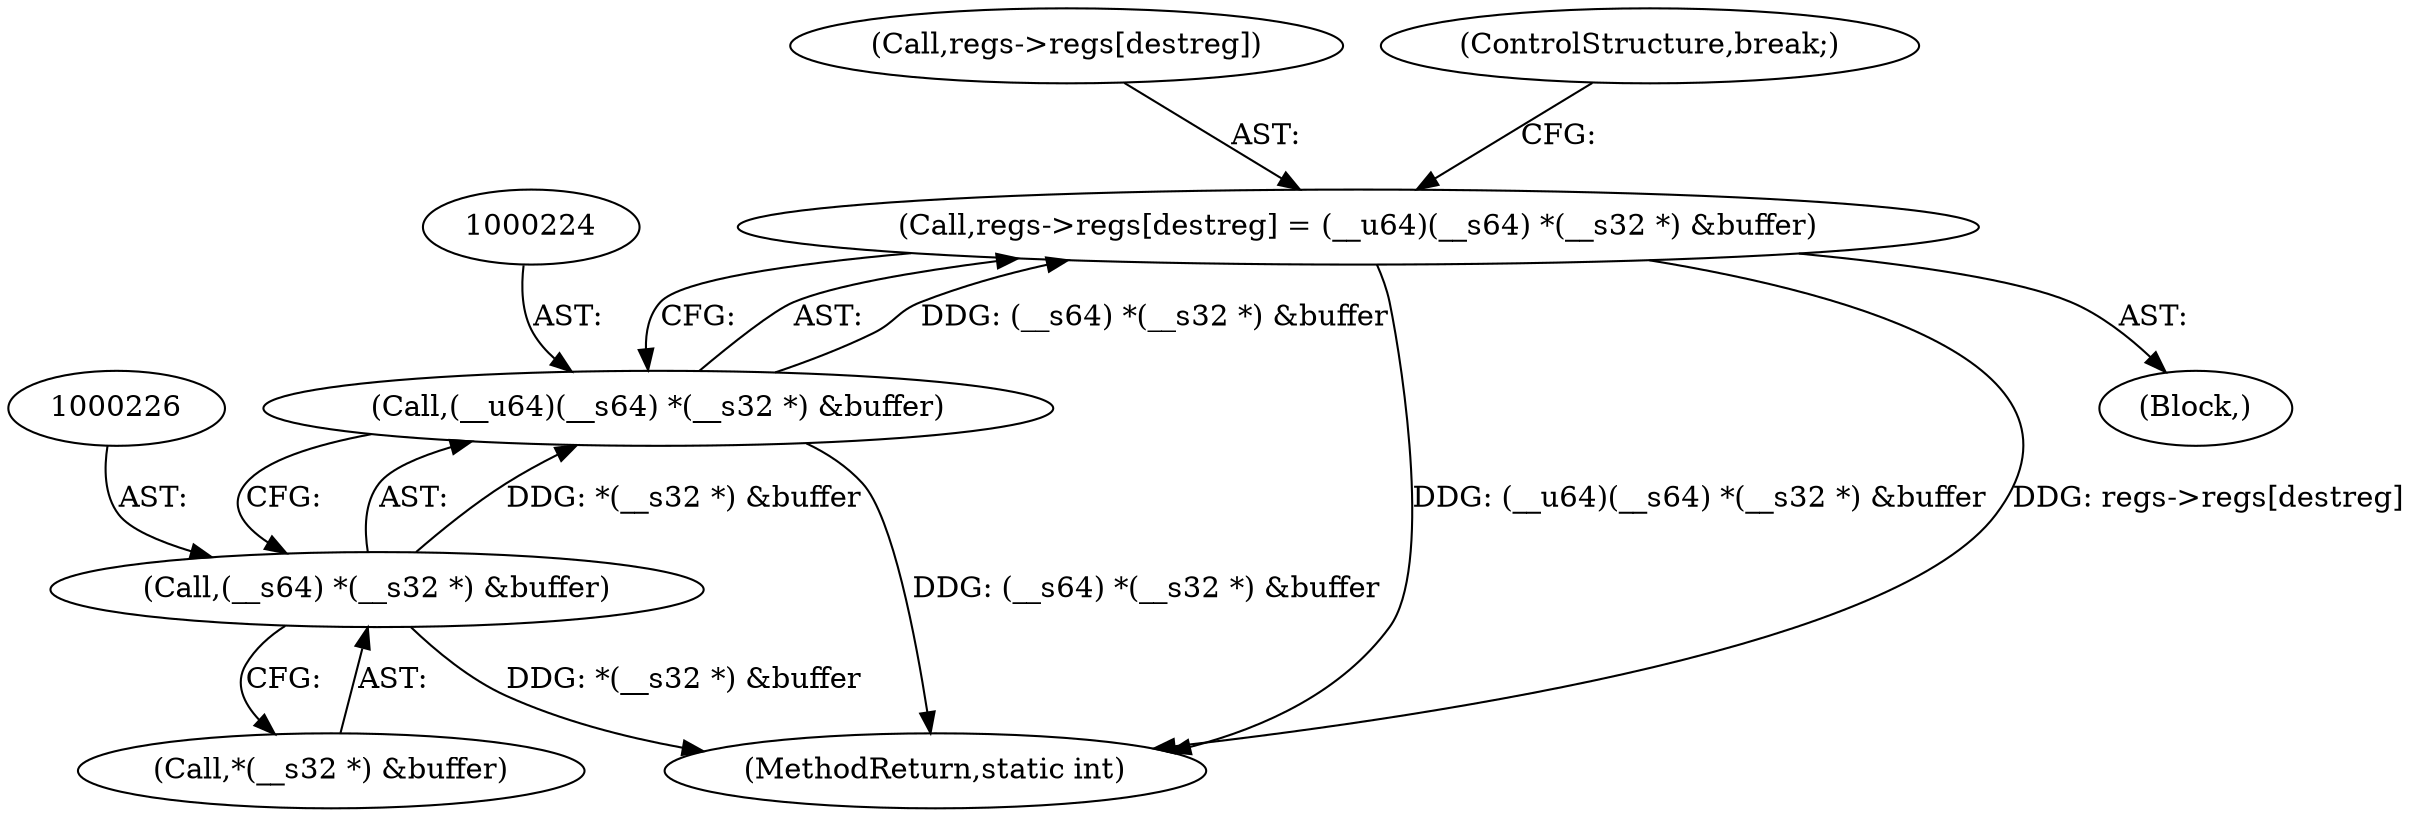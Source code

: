digraph "0_linux_a8b0ca17b80e92faab46ee7179ba9e99ccb61233_26@array" {
"1000217" [label="(Call,regs->regs[destreg] = (__u64)(__s64) *(__s32 *) &buffer)"];
"1000223" [label="(Call,(__u64)(__s64) *(__s32 *) &buffer)"];
"1000225" [label="(Call,(__s64) *(__s32 *) &buffer)"];
"1000217" [label="(Call,regs->regs[destreg] = (__u64)(__s64) *(__s32 *) &buffer)"];
"1000304" [label="(MethodReturn,static int)"];
"1000218" [label="(Call,regs->regs[destreg])"];
"1000232" [label="(ControlStructure,break;)"];
"1000180" [label="(Block,)"];
"1000227" [label="(Call,*(__s32 *) &buffer)"];
"1000223" [label="(Call,(__u64)(__s64) *(__s32 *) &buffer)"];
"1000225" [label="(Call,(__s64) *(__s32 *) &buffer)"];
"1000217" -> "1000180"  [label="AST: "];
"1000217" -> "1000223"  [label="CFG: "];
"1000218" -> "1000217"  [label="AST: "];
"1000223" -> "1000217"  [label="AST: "];
"1000232" -> "1000217"  [label="CFG: "];
"1000217" -> "1000304"  [label="DDG: (__u64)(__s64) *(__s32 *) &buffer"];
"1000217" -> "1000304"  [label="DDG: regs->regs[destreg]"];
"1000223" -> "1000217"  [label="DDG: (__s64) *(__s32 *) &buffer"];
"1000223" -> "1000225"  [label="CFG: "];
"1000224" -> "1000223"  [label="AST: "];
"1000225" -> "1000223"  [label="AST: "];
"1000223" -> "1000304"  [label="DDG: (__s64) *(__s32 *) &buffer"];
"1000225" -> "1000223"  [label="DDG: *(__s32 *) &buffer"];
"1000225" -> "1000227"  [label="CFG: "];
"1000226" -> "1000225"  [label="AST: "];
"1000227" -> "1000225"  [label="AST: "];
"1000225" -> "1000304"  [label="DDG: *(__s32 *) &buffer"];
}

